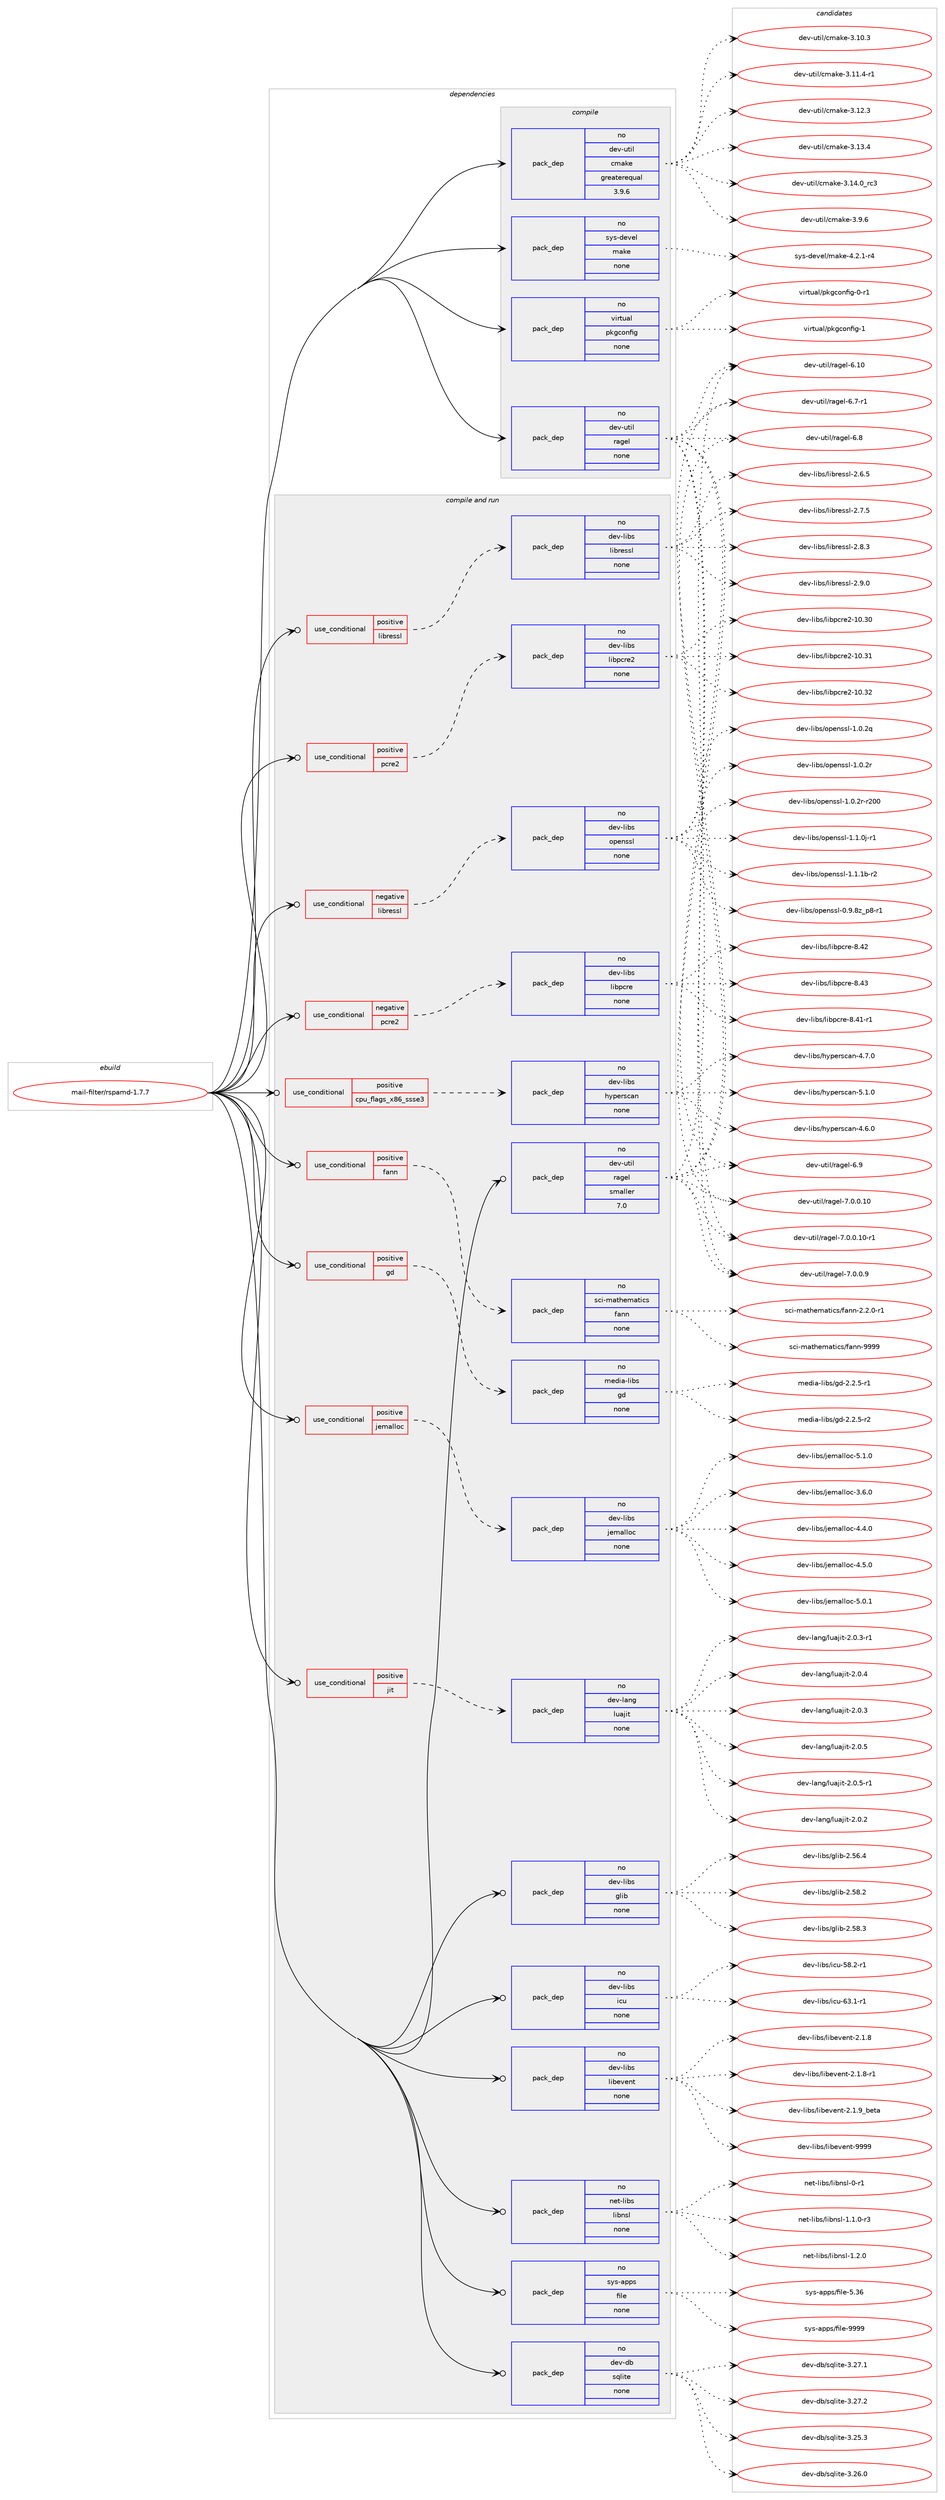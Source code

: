 digraph prolog {

# *************
# Graph options
# *************

newrank=true;
concentrate=true;
compound=true;
graph [rankdir=LR,fontname=Helvetica,fontsize=10,ranksep=1.5];#, ranksep=2.5, nodesep=0.2];
edge  [arrowhead=vee];
node  [fontname=Helvetica,fontsize=10];

# **********
# The ebuild
# **********

subgraph cluster_leftcol {
color=gray;
rank=same;
label=<<i>ebuild</i>>;
id [label="mail-filter/rspamd-1.7.7", color=red, width=4, href="../mail-filter/rspamd-1.7.7.svg"];
}

# ****************
# The dependencies
# ****************

subgraph cluster_midcol {
color=gray;
label=<<i>dependencies</i>>;
subgraph cluster_compile {
fillcolor="#eeeeee";
style=filled;
label=<<i>compile</i>>;
subgraph pack1139865 {
dependency1596020 [label=<<TABLE BORDER="0" CELLBORDER="1" CELLSPACING="0" CELLPADDING="4" WIDTH="220"><TR><TD ROWSPAN="6" CELLPADDING="30">pack_dep</TD></TR><TR><TD WIDTH="110">no</TD></TR><TR><TD>dev-util</TD></TR><TR><TD>cmake</TD></TR><TR><TD>greaterequal</TD></TR><TR><TD>3.9.6</TD></TR></TABLE>>, shape=none, color=blue];
}
id:e -> dependency1596020:w [weight=20,style="solid",arrowhead="vee"];
subgraph pack1139866 {
dependency1596021 [label=<<TABLE BORDER="0" CELLBORDER="1" CELLSPACING="0" CELLPADDING="4" WIDTH="220"><TR><TD ROWSPAN="6" CELLPADDING="30">pack_dep</TD></TR><TR><TD WIDTH="110">no</TD></TR><TR><TD>dev-util</TD></TR><TR><TD>ragel</TD></TR><TR><TD>none</TD></TR><TR><TD></TD></TR></TABLE>>, shape=none, color=blue];
}
id:e -> dependency1596021:w [weight=20,style="solid",arrowhead="vee"];
subgraph pack1139867 {
dependency1596022 [label=<<TABLE BORDER="0" CELLBORDER="1" CELLSPACING="0" CELLPADDING="4" WIDTH="220"><TR><TD ROWSPAN="6" CELLPADDING="30">pack_dep</TD></TR><TR><TD WIDTH="110">no</TD></TR><TR><TD>sys-devel</TD></TR><TR><TD>make</TD></TR><TR><TD>none</TD></TR><TR><TD></TD></TR></TABLE>>, shape=none, color=blue];
}
id:e -> dependency1596022:w [weight=20,style="solid",arrowhead="vee"];
subgraph pack1139868 {
dependency1596023 [label=<<TABLE BORDER="0" CELLBORDER="1" CELLSPACING="0" CELLPADDING="4" WIDTH="220"><TR><TD ROWSPAN="6" CELLPADDING="30">pack_dep</TD></TR><TR><TD WIDTH="110">no</TD></TR><TR><TD>virtual</TD></TR><TR><TD>pkgconfig</TD></TR><TR><TD>none</TD></TR><TR><TD></TD></TR></TABLE>>, shape=none, color=blue];
}
id:e -> dependency1596023:w [weight=20,style="solid",arrowhead="vee"];
}
subgraph cluster_compileandrun {
fillcolor="#eeeeee";
style=filled;
label=<<i>compile and run</i>>;
subgraph cond431037 {
dependency1596024 [label=<<TABLE BORDER="0" CELLBORDER="1" CELLSPACING="0" CELLPADDING="4"><TR><TD ROWSPAN="3" CELLPADDING="10">use_conditional</TD></TR><TR><TD>negative</TD></TR><TR><TD>libressl</TD></TR></TABLE>>, shape=none, color=red];
subgraph pack1139869 {
dependency1596025 [label=<<TABLE BORDER="0" CELLBORDER="1" CELLSPACING="0" CELLPADDING="4" WIDTH="220"><TR><TD ROWSPAN="6" CELLPADDING="30">pack_dep</TD></TR><TR><TD WIDTH="110">no</TD></TR><TR><TD>dev-libs</TD></TR><TR><TD>openssl</TD></TR><TR><TD>none</TD></TR><TR><TD></TD></TR></TABLE>>, shape=none, color=blue];
}
dependency1596024:e -> dependency1596025:w [weight=20,style="dashed",arrowhead="vee"];
}
id:e -> dependency1596024:w [weight=20,style="solid",arrowhead="odotvee"];
subgraph cond431038 {
dependency1596026 [label=<<TABLE BORDER="0" CELLBORDER="1" CELLSPACING="0" CELLPADDING="4"><TR><TD ROWSPAN="3" CELLPADDING="10">use_conditional</TD></TR><TR><TD>negative</TD></TR><TR><TD>pcre2</TD></TR></TABLE>>, shape=none, color=red];
subgraph pack1139870 {
dependency1596027 [label=<<TABLE BORDER="0" CELLBORDER="1" CELLSPACING="0" CELLPADDING="4" WIDTH="220"><TR><TD ROWSPAN="6" CELLPADDING="30">pack_dep</TD></TR><TR><TD WIDTH="110">no</TD></TR><TR><TD>dev-libs</TD></TR><TR><TD>libpcre</TD></TR><TR><TD>none</TD></TR><TR><TD></TD></TR></TABLE>>, shape=none, color=blue];
}
dependency1596026:e -> dependency1596027:w [weight=20,style="dashed",arrowhead="vee"];
}
id:e -> dependency1596026:w [weight=20,style="solid",arrowhead="odotvee"];
subgraph cond431039 {
dependency1596028 [label=<<TABLE BORDER="0" CELLBORDER="1" CELLSPACING="0" CELLPADDING="4"><TR><TD ROWSPAN="3" CELLPADDING="10">use_conditional</TD></TR><TR><TD>positive</TD></TR><TR><TD>cpu_flags_x86_ssse3</TD></TR></TABLE>>, shape=none, color=red];
subgraph pack1139871 {
dependency1596029 [label=<<TABLE BORDER="0" CELLBORDER="1" CELLSPACING="0" CELLPADDING="4" WIDTH="220"><TR><TD ROWSPAN="6" CELLPADDING="30">pack_dep</TD></TR><TR><TD WIDTH="110">no</TD></TR><TR><TD>dev-libs</TD></TR><TR><TD>hyperscan</TD></TR><TR><TD>none</TD></TR><TR><TD></TD></TR></TABLE>>, shape=none, color=blue];
}
dependency1596028:e -> dependency1596029:w [weight=20,style="dashed",arrowhead="vee"];
}
id:e -> dependency1596028:w [weight=20,style="solid",arrowhead="odotvee"];
subgraph cond431040 {
dependency1596030 [label=<<TABLE BORDER="0" CELLBORDER="1" CELLSPACING="0" CELLPADDING="4"><TR><TD ROWSPAN="3" CELLPADDING="10">use_conditional</TD></TR><TR><TD>positive</TD></TR><TR><TD>fann</TD></TR></TABLE>>, shape=none, color=red];
subgraph pack1139872 {
dependency1596031 [label=<<TABLE BORDER="0" CELLBORDER="1" CELLSPACING="0" CELLPADDING="4" WIDTH="220"><TR><TD ROWSPAN="6" CELLPADDING="30">pack_dep</TD></TR><TR><TD WIDTH="110">no</TD></TR><TR><TD>sci-mathematics</TD></TR><TR><TD>fann</TD></TR><TR><TD>none</TD></TR><TR><TD></TD></TR></TABLE>>, shape=none, color=blue];
}
dependency1596030:e -> dependency1596031:w [weight=20,style="dashed",arrowhead="vee"];
}
id:e -> dependency1596030:w [weight=20,style="solid",arrowhead="odotvee"];
subgraph cond431041 {
dependency1596032 [label=<<TABLE BORDER="0" CELLBORDER="1" CELLSPACING="0" CELLPADDING="4"><TR><TD ROWSPAN="3" CELLPADDING="10">use_conditional</TD></TR><TR><TD>positive</TD></TR><TR><TD>gd</TD></TR></TABLE>>, shape=none, color=red];
subgraph pack1139873 {
dependency1596033 [label=<<TABLE BORDER="0" CELLBORDER="1" CELLSPACING="0" CELLPADDING="4" WIDTH="220"><TR><TD ROWSPAN="6" CELLPADDING="30">pack_dep</TD></TR><TR><TD WIDTH="110">no</TD></TR><TR><TD>media-libs</TD></TR><TR><TD>gd</TD></TR><TR><TD>none</TD></TR><TR><TD></TD></TR></TABLE>>, shape=none, color=blue];
}
dependency1596032:e -> dependency1596033:w [weight=20,style="dashed",arrowhead="vee"];
}
id:e -> dependency1596032:w [weight=20,style="solid",arrowhead="odotvee"];
subgraph cond431042 {
dependency1596034 [label=<<TABLE BORDER="0" CELLBORDER="1" CELLSPACING="0" CELLPADDING="4"><TR><TD ROWSPAN="3" CELLPADDING="10">use_conditional</TD></TR><TR><TD>positive</TD></TR><TR><TD>jemalloc</TD></TR></TABLE>>, shape=none, color=red];
subgraph pack1139874 {
dependency1596035 [label=<<TABLE BORDER="0" CELLBORDER="1" CELLSPACING="0" CELLPADDING="4" WIDTH="220"><TR><TD ROWSPAN="6" CELLPADDING="30">pack_dep</TD></TR><TR><TD WIDTH="110">no</TD></TR><TR><TD>dev-libs</TD></TR><TR><TD>jemalloc</TD></TR><TR><TD>none</TD></TR><TR><TD></TD></TR></TABLE>>, shape=none, color=blue];
}
dependency1596034:e -> dependency1596035:w [weight=20,style="dashed",arrowhead="vee"];
}
id:e -> dependency1596034:w [weight=20,style="solid",arrowhead="odotvee"];
subgraph cond431043 {
dependency1596036 [label=<<TABLE BORDER="0" CELLBORDER="1" CELLSPACING="0" CELLPADDING="4"><TR><TD ROWSPAN="3" CELLPADDING="10">use_conditional</TD></TR><TR><TD>positive</TD></TR><TR><TD>jit</TD></TR></TABLE>>, shape=none, color=red];
subgraph pack1139875 {
dependency1596037 [label=<<TABLE BORDER="0" CELLBORDER="1" CELLSPACING="0" CELLPADDING="4" WIDTH="220"><TR><TD ROWSPAN="6" CELLPADDING="30">pack_dep</TD></TR><TR><TD WIDTH="110">no</TD></TR><TR><TD>dev-lang</TD></TR><TR><TD>luajit</TD></TR><TR><TD>none</TD></TR><TR><TD></TD></TR></TABLE>>, shape=none, color=blue];
}
dependency1596036:e -> dependency1596037:w [weight=20,style="dashed",arrowhead="vee"];
}
id:e -> dependency1596036:w [weight=20,style="solid",arrowhead="odotvee"];
subgraph cond431044 {
dependency1596038 [label=<<TABLE BORDER="0" CELLBORDER="1" CELLSPACING="0" CELLPADDING="4"><TR><TD ROWSPAN="3" CELLPADDING="10">use_conditional</TD></TR><TR><TD>positive</TD></TR><TR><TD>libressl</TD></TR></TABLE>>, shape=none, color=red];
subgraph pack1139876 {
dependency1596039 [label=<<TABLE BORDER="0" CELLBORDER="1" CELLSPACING="0" CELLPADDING="4" WIDTH="220"><TR><TD ROWSPAN="6" CELLPADDING="30">pack_dep</TD></TR><TR><TD WIDTH="110">no</TD></TR><TR><TD>dev-libs</TD></TR><TR><TD>libressl</TD></TR><TR><TD>none</TD></TR><TR><TD></TD></TR></TABLE>>, shape=none, color=blue];
}
dependency1596038:e -> dependency1596039:w [weight=20,style="dashed",arrowhead="vee"];
}
id:e -> dependency1596038:w [weight=20,style="solid",arrowhead="odotvee"];
subgraph cond431045 {
dependency1596040 [label=<<TABLE BORDER="0" CELLBORDER="1" CELLSPACING="0" CELLPADDING="4"><TR><TD ROWSPAN="3" CELLPADDING="10">use_conditional</TD></TR><TR><TD>positive</TD></TR><TR><TD>pcre2</TD></TR></TABLE>>, shape=none, color=red];
subgraph pack1139877 {
dependency1596041 [label=<<TABLE BORDER="0" CELLBORDER="1" CELLSPACING="0" CELLPADDING="4" WIDTH="220"><TR><TD ROWSPAN="6" CELLPADDING="30">pack_dep</TD></TR><TR><TD WIDTH="110">no</TD></TR><TR><TD>dev-libs</TD></TR><TR><TD>libpcre2</TD></TR><TR><TD>none</TD></TR><TR><TD></TD></TR></TABLE>>, shape=none, color=blue];
}
dependency1596040:e -> dependency1596041:w [weight=20,style="dashed",arrowhead="vee"];
}
id:e -> dependency1596040:w [weight=20,style="solid",arrowhead="odotvee"];
subgraph pack1139878 {
dependency1596042 [label=<<TABLE BORDER="0" CELLBORDER="1" CELLSPACING="0" CELLPADDING="4" WIDTH="220"><TR><TD ROWSPAN="6" CELLPADDING="30">pack_dep</TD></TR><TR><TD WIDTH="110">no</TD></TR><TR><TD>dev-db</TD></TR><TR><TD>sqlite</TD></TR><TR><TD>none</TD></TR><TR><TD></TD></TR></TABLE>>, shape=none, color=blue];
}
id:e -> dependency1596042:w [weight=20,style="solid",arrowhead="odotvee"];
subgraph pack1139879 {
dependency1596043 [label=<<TABLE BORDER="0" CELLBORDER="1" CELLSPACING="0" CELLPADDING="4" WIDTH="220"><TR><TD ROWSPAN="6" CELLPADDING="30">pack_dep</TD></TR><TR><TD WIDTH="110">no</TD></TR><TR><TD>dev-libs</TD></TR><TR><TD>glib</TD></TR><TR><TD>none</TD></TR><TR><TD></TD></TR></TABLE>>, shape=none, color=blue];
}
id:e -> dependency1596043:w [weight=20,style="solid",arrowhead="odotvee"];
subgraph pack1139880 {
dependency1596044 [label=<<TABLE BORDER="0" CELLBORDER="1" CELLSPACING="0" CELLPADDING="4" WIDTH="220"><TR><TD ROWSPAN="6" CELLPADDING="30">pack_dep</TD></TR><TR><TD WIDTH="110">no</TD></TR><TR><TD>dev-libs</TD></TR><TR><TD>icu</TD></TR><TR><TD>none</TD></TR><TR><TD></TD></TR></TABLE>>, shape=none, color=blue];
}
id:e -> dependency1596044:w [weight=20,style="solid",arrowhead="odotvee"];
subgraph pack1139881 {
dependency1596045 [label=<<TABLE BORDER="0" CELLBORDER="1" CELLSPACING="0" CELLPADDING="4" WIDTH="220"><TR><TD ROWSPAN="6" CELLPADDING="30">pack_dep</TD></TR><TR><TD WIDTH="110">no</TD></TR><TR><TD>dev-libs</TD></TR><TR><TD>libevent</TD></TR><TR><TD>none</TD></TR><TR><TD></TD></TR></TABLE>>, shape=none, color=blue];
}
id:e -> dependency1596045:w [weight=20,style="solid",arrowhead="odotvee"];
subgraph pack1139882 {
dependency1596046 [label=<<TABLE BORDER="0" CELLBORDER="1" CELLSPACING="0" CELLPADDING="4" WIDTH="220"><TR><TD ROWSPAN="6" CELLPADDING="30">pack_dep</TD></TR><TR><TD WIDTH="110">no</TD></TR><TR><TD>dev-util</TD></TR><TR><TD>ragel</TD></TR><TR><TD>smaller</TD></TR><TR><TD>7.0</TD></TR></TABLE>>, shape=none, color=blue];
}
id:e -> dependency1596046:w [weight=20,style="solid",arrowhead="odotvee"];
subgraph pack1139883 {
dependency1596047 [label=<<TABLE BORDER="0" CELLBORDER="1" CELLSPACING="0" CELLPADDING="4" WIDTH="220"><TR><TD ROWSPAN="6" CELLPADDING="30">pack_dep</TD></TR><TR><TD WIDTH="110">no</TD></TR><TR><TD>net-libs</TD></TR><TR><TD>libnsl</TD></TR><TR><TD>none</TD></TR><TR><TD></TD></TR></TABLE>>, shape=none, color=blue];
}
id:e -> dependency1596047:w [weight=20,style="solid",arrowhead="odotvee"];
subgraph pack1139884 {
dependency1596048 [label=<<TABLE BORDER="0" CELLBORDER="1" CELLSPACING="0" CELLPADDING="4" WIDTH="220"><TR><TD ROWSPAN="6" CELLPADDING="30">pack_dep</TD></TR><TR><TD WIDTH="110">no</TD></TR><TR><TD>sys-apps</TD></TR><TR><TD>file</TD></TR><TR><TD>none</TD></TR><TR><TD></TD></TR></TABLE>>, shape=none, color=blue];
}
id:e -> dependency1596048:w [weight=20,style="solid",arrowhead="odotvee"];
}
subgraph cluster_run {
fillcolor="#eeeeee";
style=filled;
label=<<i>run</i>>;
}
}

# **************
# The candidates
# **************

subgraph cluster_choices {
rank=same;
color=gray;
label=<<i>candidates</i>>;

subgraph choice1139865 {
color=black;
nodesep=1;
choice1001011184511711610510847991099710710145514649484651 [label="dev-util/cmake-3.10.3", color=red, width=4,href="../dev-util/cmake-3.10.3.svg"];
choice10010111845117116105108479910997107101455146494946524511449 [label="dev-util/cmake-3.11.4-r1", color=red, width=4,href="../dev-util/cmake-3.11.4-r1.svg"];
choice1001011184511711610510847991099710710145514649504651 [label="dev-util/cmake-3.12.3", color=red, width=4,href="../dev-util/cmake-3.12.3.svg"];
choice1001011184511711610510847991099710710145514649514652 [label="dev-util/cmake-3.13.4", color=red, width=4,href="../dev-util/cmake-3.13.4.svg"];
choice1001011184511711610510847991099710710145514649524648951149951 [label="dev-util/cmake-3.14.0_rc3", color=red, width=4,href="../dev-util/cmake-3.14.0_rc3.svg"];
choice10010111845117116105108479910997107101455146574654 [label="dev-util/cmake-3.9.6", color=red, width=4,href="../dev-util/cmake-3.9.6.svg"];
dependency1596020:e -> choice1001011184511711610510847991099710710145514649484651:w [style=dotted,weight="100"];
dependency1596020:e -> choice10010111845117116105108479910997107101455146494946524511449:w [style=dotted,weight="100"];
dependency1596020:e -> choice1001011184511711610510847991099710710145514649504651:w [style=dotted,weight="100"];
dependency1596020:e -> choice1001011184511711610510847991099710710145514649514652:w [style=dotted,weight="100"];
dependency1596020:e -> choice1001011184511711610510847991099710710145514649524648951149951:w [style=dotted,weight="100"];
dependency1596020:e -> choice10010111845117116105108479910997107101455146574654:w [style=dotted,weight="100"];
}
subgraph choice1139866 {
color=black;
nodesep=1;
choice1001011184511711610510847114971031011084554464948 [label="dev-util/ragel-6.10", color=red, width=4,href="../dev-util/ragel-6.10.svg"];
choice100101118451171161051084711497103101108455446554511449 [label="dev-util/ragel-6.7-r1", color=red, width=4,href="../dev-util/ragel-6.7-r1.svg"];
choice10010111845117116105108471149710310110845544656 [label="dev-util/ragel-6.8", color=red, width=4,href="../dev-util/ragel-6.8.svg"];
choice10010111845117116105108471149710310110845544657 [label="dev-util/ragel-6.9", color=red, width=4,href="../dev-util/ragel-6.9.svg"];
choice100101118451171161051084711497103101108455546484648464948 [label="dev-util/ragel-7.0.0.10", color=red, width=4,href="../dev-util/ragel-7.0.0.10.svg"];
choice1001011184511711610510847114971031011084555464846484649484511449 [label="dev-util/ragel-7.0.0.10-r1", color=red, width=4,href="../dev-util/ragel-7.0.0.10-r1.svg"];
choice1001011184511711610510847114971031011084555464846484657 [label="dev-util/ragel-7.0.0.9", color=red, width=4,href="../dev-util/ragel-7.0.0.9.svg"];
dependency1596021:e -> choice1001011184511711610510847114971031011084554464948:w [style=dotted,weight="100"];
dependency1596021:e -> choice100101118451171161051084711497103101108455446554511449:w [style=dotted,weight="100"];
dependency1596021:e -> choice10010111845117116105108471149710310110845544656:w [style=dotted,weight="100"];
dependency1596021:e -> choice10010111845117116105108471149710310110845544657:w [style=dotted,weight="100"];
dependency1596021:e -> choice100101118451171161051084711497103101108455546484648464948:w [style=dotted,weight="100"];
dependency1596021:e -> choice1001011184511711610510847114971031011084555464846484649484511449:w [style=dotted,weight="100"];
dependency1596021:e -> choice1001011184511711610510847114971031011084555464846484657:w [style=dotted,weight="100"];
}
subgraph choice1139867 {
color=black;
nodesep=1;
choice1151211154510010111810110847109971071014552465046494511452 [label="sys-devel/make-4.2.1-r4", color=red, width=4,href="../sys-devel/make-4.2.1-r4.svg"];
dependency1596022:e -> choice1151211154510010111810110847109971071014552465046494511452:w [style=dotted,weight="100"];
}
subgraph choice1139868 {
color=black;
nodesep=1;
choice11810511411611797108471121071039911111010210510345484511449 [label="virtual/pkgconfig-0-r1", color=red, width=4,href="../virtual/pkgconfig-0-r1.svg"];
choice1181051141161179710847112107103991111101021051034549 [label="virtual/pkgconfig-1", color=red, width=4,href="../virtual/pkgconfig-1.svg"];
dependency1596023:e -> choice11810511411611797108471121071039911111010210510345484511449:w [style=dotted,weight="100"];
dependency1596023:e -> choice1181051141161179710847112107103991111101021051034549:w [style=dotted,weight="100"];
}
subgraph choice1139869 {
color=black;
nodesep=1;
choice10010111845108105981154711111210111011511510845484657465612295112564511449 [label="dev-libs/openssl-0.9.8z_p8-r1", color=red, width=4,href="../dev-libs/openssl-0.9.8z_p8-r1.svg"];
choice100101118451081059811547111112101110115115108454946484650113 [label="dev-libs/openssl-1.0.2q", color=red, width=4,href="../dev-libs/openssl-1.0.2q.svg"];
choice100101118451081059811547111112101110115115108454946484650114 [label="dev-libs/openssl-1.0.2r", color=red, width=4,href="../dev-libs/openssl-1.0.2r.svg"];
choice10010111845108105981154711111210111011511510845494648465011445114504848 [label="dev-libs/openssl-1.0.2r-r200", color=red, width=4,href="../dev-libs/openssl-1.0.2r-r200.svg"];
choice1001011184510810598115471111121011101151151084549464946481064511449 [label="dev-libs/openssl-1.1.0j-r1", color=red, width=4,href="../dev-libs/openssl-1.1.0j-r1.svg"];
choice100101118451081059811547111112101110115115108454946494649984511450 [label="dev-libs/openssl-1.1.1b-r2", color=red, width=4,href="../dev-libs/openssl-1.1.1b-r2.svg"];
dependency1596025:e -> choice10010111845108105981154711111210111011511510845484657465612295112564511449:w [style=dotted,weight="100"];
dependency1596025:e -> choice100101118451081059811547111112101110115115108454946484650113:w [style=dotted,weight="100"];
dependency1596025:e -> choice100101118451081059811547111112101110115115108454946484650114:w [style=dotted,weight="100"];
dependency1596025:e -> choice10010111845108105981154711111210111011511510845494648465011445114504848:w [style=dotted,weight="100"];
dependency1596025:e -> choice1001011184510810598115471111121011101151151084549464946481064511449:w [style=dotted,weight="100"];
dependency1596025:e -> choice100101118451081059811547111112101110115115108454946494649984511450:w [style=dotted,weight="100"];
}
subgraph choice1139870 {
color=black;
nodesep=1;
choice100101118451081059811547108105981129911410145564652494511449 [label="dev-libs/libpcre-8.41-r1", color=red, width=4,href="../dev-libs/libpcre-8.41-r1.svg"];
choice10010111845108105981154710810598112991141014556465250 [label="dev-libs/libpcre-8.42", color=red, width=4,href="../dev-libs/libpcre-8.42.svg"];
choice10010111845108105981154710810598112991141014556465251 [label="dev-libs/libpcre-8.43", color=red, width=4,href="../dev-libs/libpcre-8.43.svg"];
dependency1596027:e -> choice100101118451081059811547108105981129911410145564652494511449:w [style=dotted,weight="100"];
dependency1596027:e -> choice10010111845108105981154710810598112991141014556465250:w [style=dotted,weight="100"];
dependency1596027:e -> choice10010111845108105981154710810598112991141014556465251:w [style=dotted,weight="100"];
}
subgraph choice1139871 {
color=black;
nodesep=1;
choice1001011184510810598115471041211121011141159997110455246544648 [label="dev-libs/hyperscan-4.6.0", color=red, width=4,href="../dev-libs/hyperscan-4.6.0.svg"];
choice1001011184510810598115471041211121011141159997110455246554648 [label="dev-libs/hyperscan-4.7.0", color=red, width=4,href="../dev-libs/hyperscan-4.7.0.svg"];
choice1001011184510810598115471041211121011141159997110455346494648 [label="dev-libs/hyperscan-5.1.0", color=red, width=4,href="../dev-libs/hyperscan-5.1.0.svg"];
dependency1596029:e -> choice1001011184510810598115471041211121011141159997110455246544648:w [style=dotted,weight="100"];
dependency1596029:e -> choice1001011184510810598115471041211121011141159997110455246554648:w [style=dotted,weight="100"];
dependency1596029:e -> choice1001011184510810598115471041211121011141159997110455346494648:w [style=dotted,weight="100"];
}
subgraph choice1139872 {
color=black;
nodesep=1;
choice115991054510997116104101109971161059911547102971101104550465046484511449 [label="sci-mathematics/fann-2.2.0-r1", color=red, width=4,href="../sci-mathematics/fann-2.2.0-r1.svg"];
choice115991054510997116104101109971161059911547102971101104557575757 [label="sci-mathematics/fann-9999", color=red, width=4,href="../sci-mathematics/fann-9999.svg"];
dependency1596031:e -> choice115991054510997116104101109971161059911547102971101104550465046484511449:w [style=dotted,weight="100"];
dependency1596031:e -> choice115991054510997116104101109971161059911547102971101104557575757:w [style=dotted,weight="100"];
}
subgraph choice1139873 {
color=black;
nodesep=1;
choice109101100105974510810598115471031004550465046534511449 [label="media-libs/gd-2.2.5-r1", color=red, width=4,href="../media-libs/gd-2.2.5-r1.svg"];
choice109101100105974510810598115471031004550465046534511450 [label="media-libs/gd-2.2.5-r2", color=red, width=4,href="../media-libs/gd-2.2.5-r2.svg"];
dependency1596033:e -> choice109101100105974510810598115471031004550465046534511449:w [style=dotted,weight="100"];
dependency1596033:e -> choice109101100105974510810598115471031004550465046534511450:w [style=dotted,weight="100"];
}
subgraph choice1139874 {
color=black;
nodesep=1;
choice1001011184510810598115471061011099710810811199455146544648 [label="dev-libs/jemalloc-3.6.0", color=red, width=4,href="../dev-libs/jemalloc-3.6.0.svg"];
choice1001011184510810598115471061011099710810811199455246524648 [label="dev-libs/jemalloc-4.4.0", color=red, width=4,href="../dev-libs/jemalloc-4.4.0.svg"];
choice1001011184510810598115471061011099710810811199455246534648 [label="dev-libs/jemalloc-4.5.0", color=red, width=4,href="../dev-libs/jemalloc-4.5.0.svg"];
choice1001011184510810598115471061011099710810811199455346484649 [label="dev-libs/jemalloc-5.0.1", color=red, width=4,href="../dev-libs/jemalloc-5.0.1.svg"];
choice1001011184510810598115471061011099710810811199455346494648 [label="dev-libs/jemalloc-5.1.0", color=red, width=4,href="../dev-libs/jemalloc-5.1.0.svg"];
dependency1596035:e -> choice1001011184510810598115471061011099710810811199455146544648:w [style=dotted,weight="100"];
dependency1596035:e -> choice1001011184510810598115471061011099710810811199455246524648:w [style=dotted,weight="100"];
dependency1596035:e -> choice1001011184510810598115471061011099710810811199455246534648:w [style=dotted,weight="100"];
dependency1596035:e -> choice1001011184510810598115471061011099710810811199455346484649:w [style=dotted,weight="100"];
dependency1596035:e -> choice1001011184510810598115471061011099710810811199455346494648:w [style=dotted,weight="100"];
}
subgraph choice1139875 {
color=black;
nodesep=1;
choice10010111845108971101034710811797106105116455046484650 [label="dev-lang/luajit-2.0.2", color=red, width=4,href="../dev-lang/luajit-2.0.2.svg"];
choice10010111845108971101034710811797106105116455046484651 [label="dev-lang/luajit-2.0.3", color=red, width=4,href="../dev-lang/luajit-2.0.3.svg"];
choice100101118451089711010347108117971061051164550464846514511449 [label="dev-lang/luajit-2.0.3-r1", color=red, width=4,href="../dev-lang/luajit-2.0.3-r1.svg"];
choice10010111845108971101034710811797106105116455046484652 [label="dev-lang/luajit-2.0.4", color=red, width=4,href="../dev-lang/luajit-2.0.4.svg"];
choice10010111845108971101034710811797106105116455046484653 [label="dev-lang/luajit-2.0.5", color=red, width=4,href="../dev-lang/luajit-2.0.5.svg"];
choice100101118451089711010347108117971061051164550464846534511449 [label="dev-lang/luajit-2.0.5-r1", color=red, width=4,href="../dev-lang/luajit-2.0.5-r1.svg"];
dependency1596037:e -> choice10010111845108971101034710811797106105116455046484650:w [style=dotted,weight="100"];
dependency1596037:e -> choice10010111845108971101034710811797106105116455046484651:w [style=dotted,weight="100"];
dependency1596037:e -> choice100101118451089711010347108117971061051164550464846514511449:w [style=dotted,weight="100"];
dependency1596037:e -> choice10010111845108971101034710811797106105116455046484652:w [style=dotted,weight="100"];
dependency1596037:e -> choice10010111845108971101034710811797106105116455046484653:w [style=dotted,weight="100"];
dependency1596037:e -> choice100101118451089711010347108117971061051164550464846534511449:w [style=dotted,weight="100"];
}
subgraph choice1139876 {
color=black;
nodesep=1;
choice10010111845108105981154710810598114101115115108455046544653 [label="dev-libs/libressl-2.6.5", color=red, width=4,href="../dev-libs/libressl-2.6.5.svg"];
choice10010111845108105981154710810598114101115115108455046554653 [label="dev-libs/libressl-2.7.5", color=red, width=4,href="../dev-libs/libressl-2.7.5.svg"];
choice10010111845108105981154710810598114101115115108455046564651 [label="dev-libs/libressl-2.8.3", color=red, width=4,href="../dev-libs/libressl-2.8.3.svg"];
choice10010111845108105981154710810598114101115115108455046574648 [label="dev-libs/libressl-2.9.0", color=red, width=4,href="../dev-libs/libressl-2.9.0.svg"];
dependency1596039:e -> choice10010111845108105981154710810598114101115115108455046544653:w [style=dotted,weight="100"];
dependency1596039:e -> choice10010111845108105981154710810598114101115115108455046554653:w [style=dotted,weight="100"];
dependency1596039:e -> choice10010111845108105981154710810598114101115115108455046564651:w [style=dotted,weight="100"];
dependency1596039:e -> choice10010111845108105981154710810598114101115115108455046574648:w [style=dotted,weight="100"];
}
subgraph choice1139877 {
color=black;
nodesep=1;
choice100101118451081059811547108105981129911410150454948465148 [label="dev-libs/libpcre2-10.30", color=red, width=4,href="../dev-libs/libpcre2-10.30.svg"];
choice100101118451081059811547108105981129911410150454948465149 [label="dev-libs/libpcre2-10.31", color=red, width=4,href="../dev-libs/libpcre2-10.31.svg"];
choice100101118451081059811547108105981129911410150454948465150 [label="dev-libs/libpcre2-10.32", color=red, width=4,href="../dev-libs/libpcre2-10.32.svg"];
dependency1596041:e -> choice100101118451081059811547108105981129911410150454948465148:w [style=dotted,weight="100"];
dependency1596041:e -> choice100101118451081059811547108105981129911410150454948465149:w [style=dotted,weight="100"];
dependency1596041:e -> choice100101118451081059811547108105981129911410150454948465150:w [style=dotted,weight="100"];
}
subgraph choice1139878 {
color=black;
nodesep=1;
choice10010111845100984711511310810511610145514650534651 [label="dev-db/sqlite-3.25.3", color=red, width=4,href="../dev-db/sqlite-3.25.3.svg"];
choice10010111845100984711511310810511610145514650544648 [label="dev-db/sqlite-3.26.0", color=red, width=4,href="../dev-db/sqlite-3.26.0.svg"];
choice10010111845100984711511310810511610145514650554649 [label="dev-db/sqlite-3.27.1", color=red, width=4,href="../dev-db/sqlite-3.27.1.svg"];
choice10010111845100984711511310810511610145514650554650 [label="dev-db/sqlite-3.27.2", color=red, width=4,href="../dev-db/sqlite-3.27.2.svg"];
dependency1596042:e -> choice10010111845100984711511310810511610145514650534651:w [style=dotted,weight="100"];
dependency1596042:e -> choice10010111845100984711511310810511610145514650544648:w [style=dotted,weight="100"];
dependency1596042:e -> choice10010111845100984711511310810511610145514650554649:w [style=dotted,weight="100"];
dependency1596042:e -> choice10010111845100984711511310810511610145514650554650:w [style=dotted,weight="100"];
}
subgraph choice1139879 {
color=black;
nodesep=1;
choice1001011184510810598115471031081059845504653544652 [label="dev-libs/glib-2.56.4", color=red, width=4,href="../dev-libs/glib-2.56.4.svg"];
choice1001011184510810598115471031081059845504653564650 [label="dev-libs/glib-2.58.2", color=red, width=4,href="../dev-libs/glib-2.58.2.svg"];
choice1001011184510810598115471031081059845504653564651 [label="dev-libs/glib-2.58.3", color=red, width=4,href="../dev-libs/glib-2.58.3.svg"];
dependency1596043:e -> choice1001011184510810598115471031081059845504653544652:w [style=dotted,weight="100"];
dependency1596043:e -> choice1001011184510810598115471031081059845504653564650:w [style=dotted,weight="100"];
dependency1596043:e -> choice1001011184510810598115471031081059845504653564651:w [style=dotted,weight="100"];
}
subgraph choice1139880 {
color=black;
nodesep=1;
choice1001011184510810598115471059911745535646504511449 [label="dev-libs/icu-58.2-r1", color=red, width=4,href="../dev-libs/icu-58.2-r1.svg"];
choice1001011184510810598115471059911745545146494511449 [label="dev-libs/icu-63.1-r1", color=red, width=4,href="../dev-libs/icu-63.1-r1.svg"];
dependency1596044:e -> choice1001011184510810598115471059911745535646504511449:w [style=dotted,weight="100"];
dependency1596044:e -> choice1001011184510810598115471059911745545146494511449:w [style=dotted,weight="100"];
}
subgraph choice1139881 {
color=black;
nodesep=1;
choice10010111845108105981154710810598101118101110116455046494656 [label="dev-libs/libevent-2.1.8", color=red, width=4,href="../dev-libs/libevent-2.1.8.svg"];
choice100101118451081059811547108105981011181011101164550464946564511449 [label="dev-libs/libevent-2.1.8-r1", color=red, width=4,href="../dev-libs/libevent-2.1.8-r1.svg"];
choice10010111845108105981154710810598101118101110116455046494657959810111697 [label="dev-libs/libevent-2.1.9_beta", color=red, width=4,href="../dev-libs/libevent-2.1.9_beta.svg"];
choice100101118451081059811547108105981011181011101164557575757 [label="dev-libs/libevent-9999", color=red, width=4,href="../dev-libs/libevent-9999.svg"];
dependency1596045:e -> choice10010111845108105981154710810598101118101110116455046494656:w [style=dotted,weight="100"];
dependency1596045:e -> choice100101118451081059811547108105981011181011101164550464946564511449:w [style=dotted,weight="100"];
dependency1596045:e -> choice10010111845108105981154710810598101118101110116455046494657959810111697:w [style=dotted,weight="100"];
dependency1596045:e -> choice100101118451081059811547108105981011181011101164557575757:w [style=dotted,weight="100"];
}
subgraph choice1139882 {
color=black;
nodesep=1;
choice1001011184511711610510847114971031011084554464948 [label="dev-util/ragel-6.10", color=red, width=4,href="../dev-util/ragel-6.10.svg"];
choice100101118451171161051084711497103101108455446554511449 [label="dev-util/ragel-6.7-r1", color=red, width=4,href="../dev-util/ragel-6.7-r1.svg"];
choice10010111845117116105108471149710310110845544656 [label="dev-util/ragel-6.8", color=red, width=4,href="../dev-util/ragel-6.8.svg"];
choice10010111845117116105108471149710310110845544657 [label="dev-util/ragel-6.9", color=red, width=4,href="../dev-util/ragel-6.9.svg"];
choice100101118451171161051084711497103101108455546484648464948 [label="dev-util/ragel-7.0.0.10", color=red, width=4,href="../dev-util/ragel-7.0.0.10.svg"];
choice1001011184511711610510847114971031011084555464846484649484511449 [label="dev-util/ragel-7.0.0.10-r1", color=red, width=4,href="../dev-util/ragel-7.0.0.10-r1.svg"];
choice1001011184511711610510847114971031011084555464846484657 [label="dev-util/ragel-7.0.0.9", color=red, width=4,href="../dev-util/ragel-7.0.0.9.svg"];
dependency1596046:e -> choice1001011184511711610510847114971031011084554464948:w [style=dotted,weight="100"];
dependency1596046:e -> choice100101118451171161051084711497103101108455446554511449:w [style=dotted,weight="100"];
dependency1596046:e -> choice10010111845117116105108471149710310110845544656:w [style=dotted,weight="100"];
dependency1596046:e -> choice10010111845117116105108471149710310110845544657:w [style=dotted,weight="100"];
dependency1596046:e -> choice100101118451171161051084711497103101108455546484648464948:w [style=dotted,weight="100"];
dependency1596046:e -> choice1001011184511711610510847114971031011084555464846484649484511449:w [style=dotted,weight="100"];
dependency1596046:e -> choice1001011184511711610510847114971031011084555464846484657:w [style=dotted,weight="100"];
}
subgraph choice1139883 {
color=black;
nodesep=1;
choice1101011164510810598115471081059811011510845484511449 [label="net-libs/libnsl-0-r1", color=red, width=4,href="../net-libs/libnsl-0-r1.svg"];
choice110101116451081059811547108105981101151084549464946484511451 [label="net-libs/libnsl-1.1.0-r3", color=red, width=4,href="../net-libs/libnsl-1.1.0-r3.svg"];
choice11010111645108105981154710810598110115108454946504648 [label="net-libs/libnsl-1.2.0", color=red, width=4,href="../net-libs/libnsl-1.2.0.svg"];
dependency1596047:e -> choice1101011164510810598115471081059811011510845484511449:w [style=dotted,weight="100"];
dependency1596047:e -> choice110101116451081059811547108105981101151084549464946484511451:w [style=dotted,weight="100"];
dependency1596047:e -> choice11010111645108105981154710810598110115108454946504648:w [style=dotted,weight="100"];
}
subgraph choice1139884 {
color=black;
nodesep=1;
choice1151211154597112112115471021051081014553465154 [label="sys-apps/file-5.36", color=red, width=4,href="../sys-apps/file-5.36.svg"];
choice1151211154597112112115471021051081014557575757 [label="sys-apps/file-9999", color=red, width=4,href="../sys-apps/file-9999.svg"];
dependency1596048:e -> choice1151211154597112112115471021051081014553465154:w [style=dotted,weight="100"];
dependency1596048:e -> choice1151211154597112112115471021051081014557575757:w [style=dotted,weight="100"];
}
}

}
